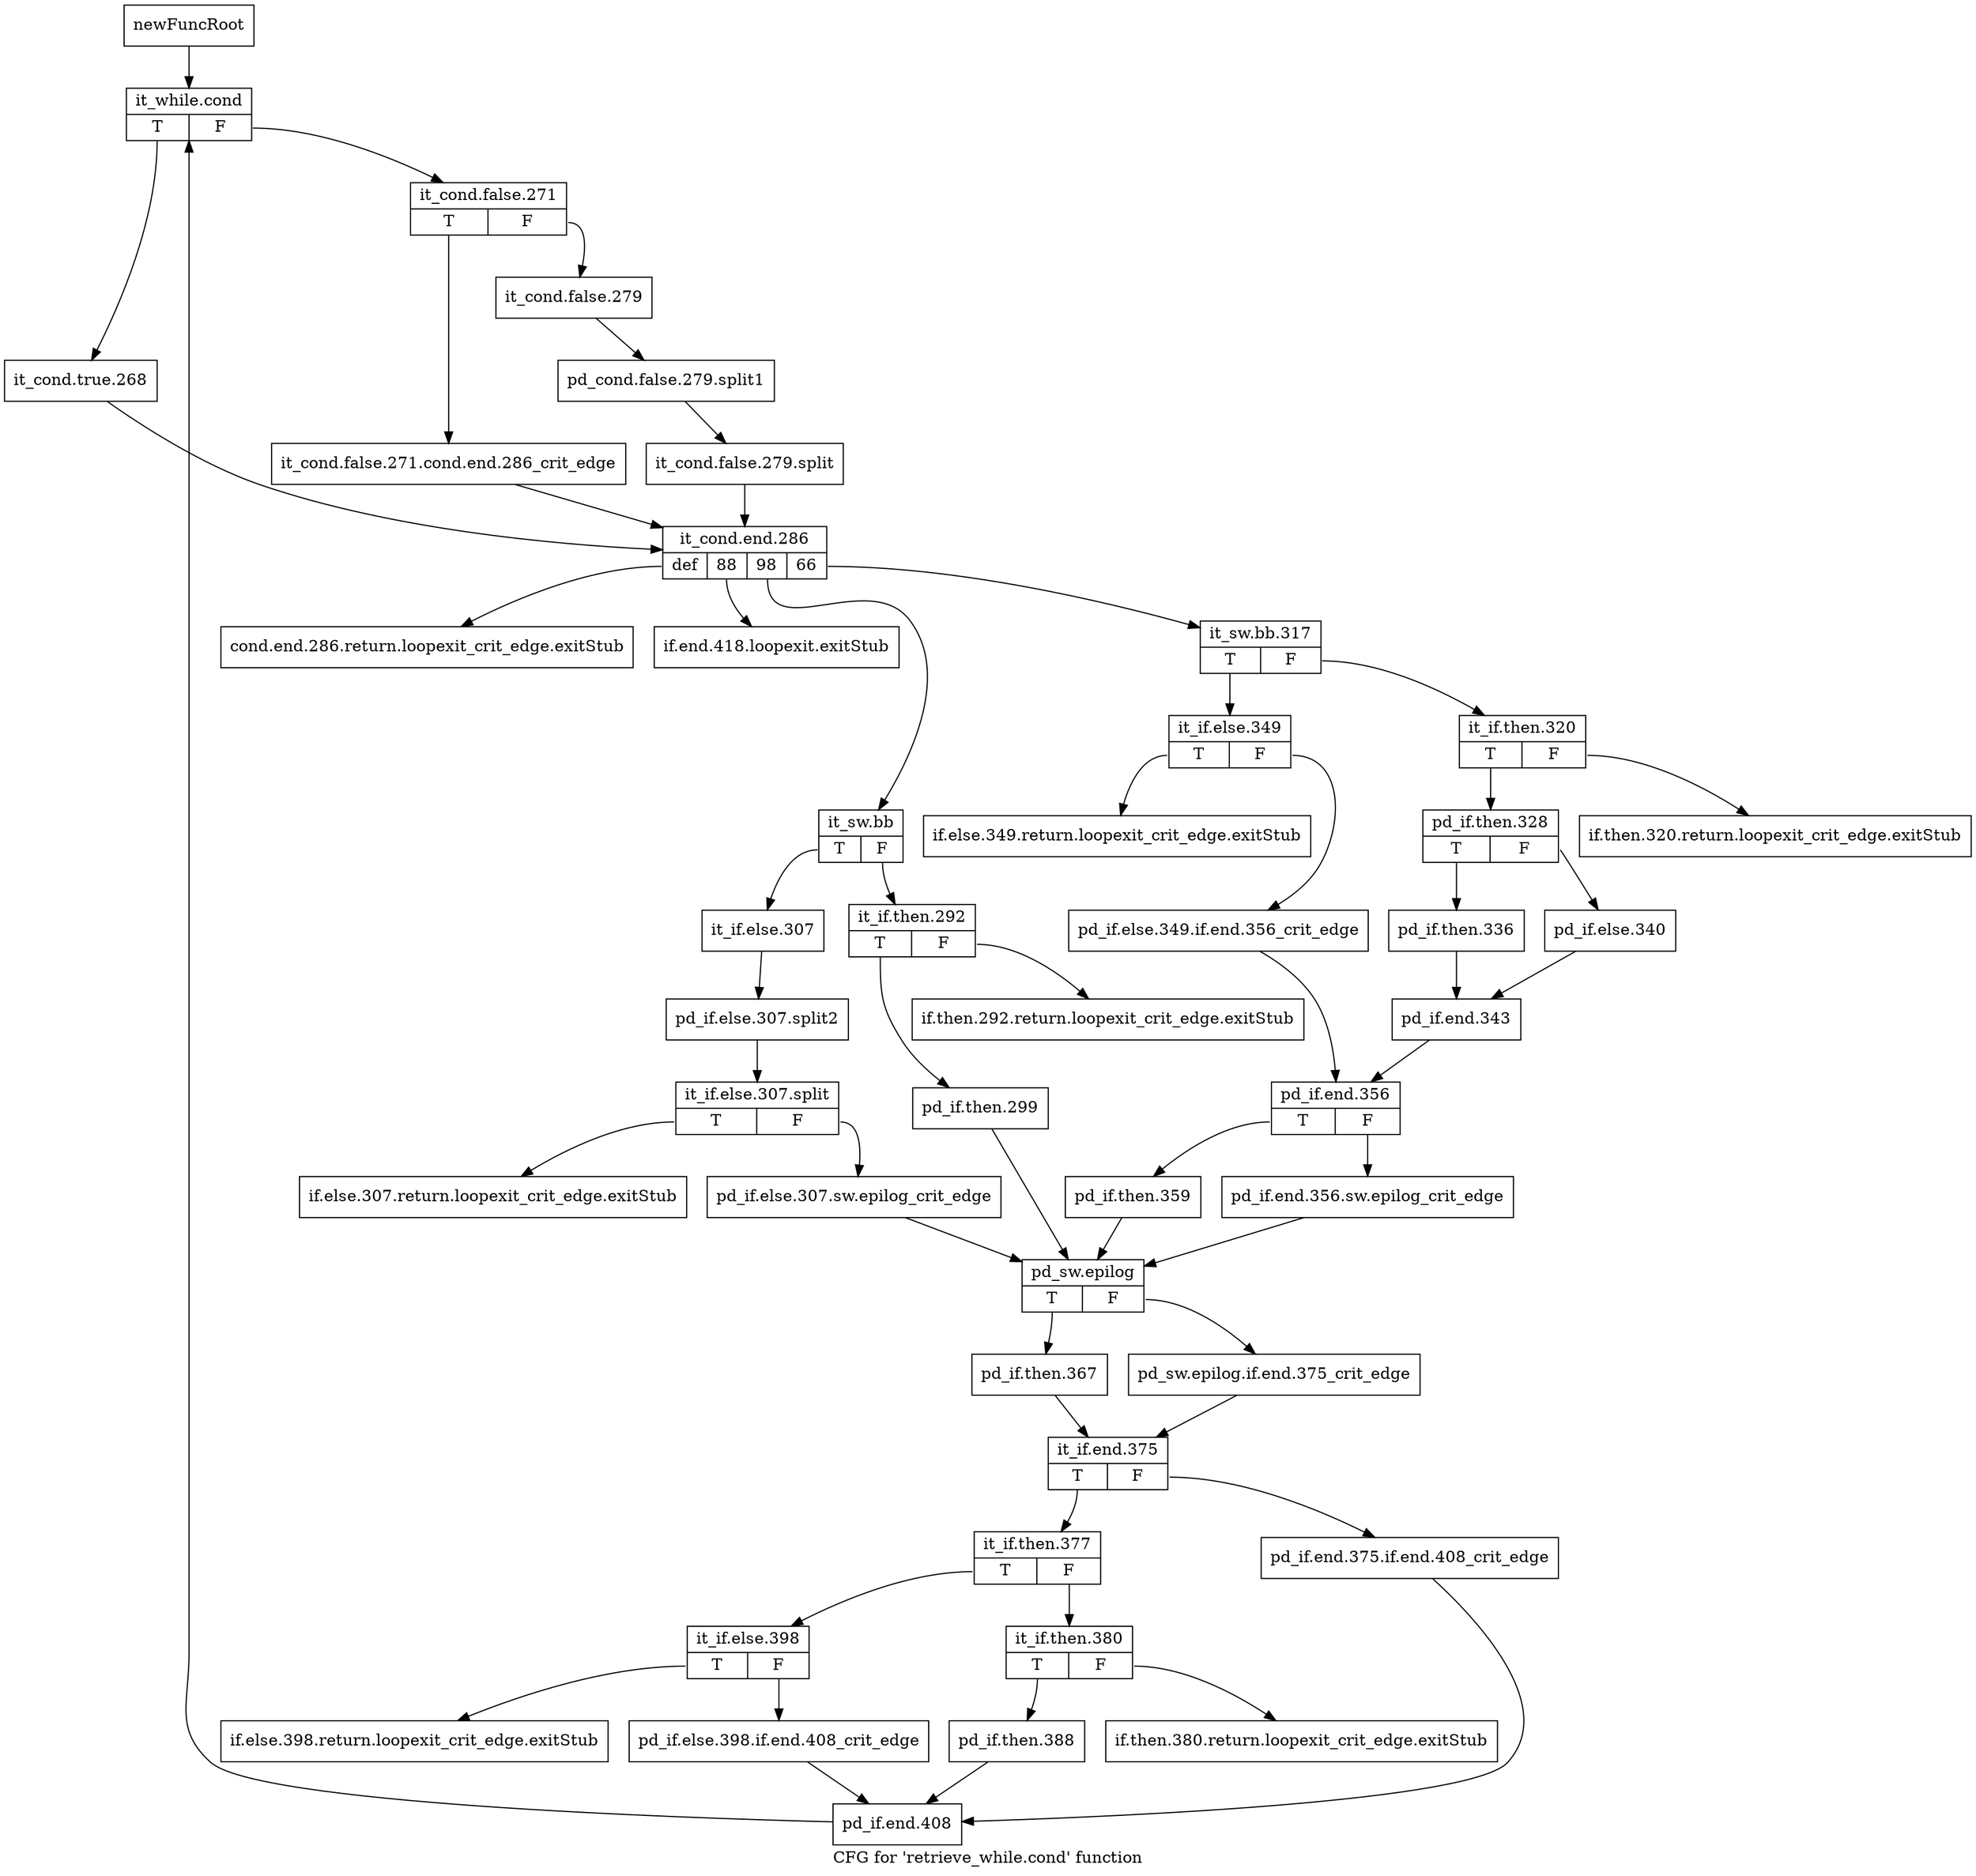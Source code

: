 digraph "CFG for 'retrieve_while.cond' function" {
	label="CFG for 'retrieve_while.cond' function";

	Node0x58a3050 [shape=record,label="{newFuncRoot}"];
	Node0x58a3050 -> Node0x58a3320;
	Node0x58a30a0 [shape=record,label="{cond.end.286.return.loopexit_crit_edge.exitStub}"];
	Node0x58a30f0 [shape=record,label="{if.end.418.loopexit.exitStub}"];
	Node0x58a3140 [shape=record,label="{if.then.320.return.loopexit_crit_edge.exitStub}"];
	Node0x58a3190 [shape=record,label="{if.else.349.return.loopexit_crit_edge.exitStub}"];
	Node0x58a31e0 [shape=record,label="{if.then.292.return.loopexit_crit_edge.exitStub}"];
	Node0x58a3230 [shape=record,label="{if.else.307.return.loopexit_crit_edge.exitStub}"];
	Node0x58a3280 [shape=record,label="{if.then.380.return.loopexit_crit_edge.exitStub}"];
	Node0x58a32d0 [shape=record,label="{if.else.398.return.loopexit_crit_edge.exitStub}"];
	Node0x58a3320 [shape=record,label="{it_while.cond|{<s0>T|<s1>F}}"];
	Node0x58a3320:s0 -> Node0x58a3460;
	Node0x58a3320:s1 -> Node0x58a3370;
	Node0x58a3370 [shape=record,label="{it_cond.false.271|{<s0>T|<s1>F}}"];
	Node0x58a3370:s0 -> Node0x58a3410;
	Node0x58a3370:s1 -> Node0x58a33c0;
	Node0x58a33c0 [shape=record,label="{it_cond.false.279}"];
	Node0x58a33c0 -> Node0x6eb2f70;
	Node0x6eb2f70 [shape=record,label="{pd_cond.false.279.split1}"];
	Node0x6eb2f70 -> Node0x6486010;
	Node0x6486010 [shape=record,label="{it_cond.false.279.split}"];
	Node0x6486010 -> Node0x58a34b0;
	Node0x58a3410 [shape=record,label="{it_cond.false.271.cond.end.286_crit_edge}"];
	Node0x58a3410 -> Node0x58a34b0;
	Node0x58a3460 [shape=record,label="{it_cond.true.268}"];
	Node0x58a3460 -> Node0x58a34b0;
	Node0x58a34b0 [shape=record,label="{it_cond.end.286|{<s0>def|<s1>88|<s2>98|<s3>66}}"];
	Node0x58a34b0:s0 -> Node0x58a30a0;
	Node0x58a34b0:s1 -> Node0x58a30f0;
	Node0x58a34b0:s2 -> Node0x58a3870;
	Node0x58a34b0:s3 -> Node0x58a3500;
	Node0x58a3500 [shape=record,label="{it_sw.bb.317|{<s0>T|<s1>F}}"];
	Node0x58a3500:s0 -> Node0x58a36e0;
	Node0x58a3500:s1 -> Node0x58a3550;
	Node0x58a3550 [shape=record,label="{it_if.then.320|{<s0>T|<s1>F}}"];
	Node0x58a3550:s0 -> Node0x58a35a0;
	Node0x58a3550:s1 -> Node0x58a3140;
	Node0x58a35a0 [shape=record,label="{pd_if.then.328|{<s0>T|<s1>F}}"];
	Node0x58a35a0:s0 -> Node0x58a3640;
	Node0x58a35a0:s1 -> Node0x58a35f0;
	Node0x58a35f0 [shape=record,label="{pd_if.else.340}"];
	Node0x58a35f0 -> Node0x58a3690;
	Node0x58a3640 [shape=record,label="{pd_if.then.336}"];
	Node0x58a3640 -> Node0x58a3690;
	Node0x58a3690 [shape=record,label="{pd_if.end.343}"];
	Node0x58a3690 -> Node0x58a3780;
	Node0x58a36e0 [shape=record,label="{it_if.else.349|{<s0>T|<s1>F}}"];
	Node0x58a36e0:s0 -> Node0x58a3190;
	Node0x58a36e0:s1 -> Node0x58a3730;
	Node0x58a3730 [shape=record,label="{pd_if.else.349.if.end.356_crit_edge}"];
	Node0x58a3730 -> Node0x58a3780;
	Node0x58a3780 [shape=record,label="{pd_if.end.356|{<s0>T|<s1>F}}"];
	Node0x58a3780:s0 -> Node0x58a3820;
	Node0x58a3780:s1 -> Node0x58a37d0;
	Node0x58a37d0 [shape=record,label="{pd_if.end.356.sw.epilog_crit_edge}"];
	Node0x58a37d0 -> Node0x58a3a00;
	Node0x58a3820 [shape=record,label="{pd_if.then.359}"];
	Node0x58a3820 -> Node0x58a3a00;
	Node0x58a3870 [shape=record,label="{it_sw.bb|{<s0>T|<s1>F}}"];
	Node0x58a3870:s0 -> Node0x58a3960;
	Node0x58a3870:s1 -> Node0x58a38c0;
	Node0x58a38c0 [shape=record,label="{it_if.then.292|{<s0>T|<s1>F}}"];
	Node0x58a38c0:s0 -> Node0x58a3910;
	Node0x58a38c0:s1 -> Node0x58a31e0;
	Node0x58a3910 [shape=record,label="{pd_if.then.299}"];
	Node0x58a3910 -> Node0x58a3a00;
	Node0x58a3960 [shape=record,label="{it_if.else.307}"];
	Node0x58a3960 -> Node0x6eb2200;
	Node0x6eb2200 [shape=record,label="{pd_if.else.307.split2}"];
	Node0x6eb2200 -> Node0x6eb2a20;
	Node0x6eb2a20 [shape=record,label="{it_if.else.307.split|{<s0>T|<s1>F}}"];
	Node0x6eb2a20:s0 -> Node0x58a3230;
	Node0x6eb2a20:s1 -> Node0x58a39b0;
	Node0x58a39b0 [shape=record,label="{pd_if.else.307.sw.epilog_crit_edge}"];
	Node0x58a39b0 -> Node0x58a3a00;
	Node0x58a3a00 [shape=record,label="{pd_sw.epilog|{<s0>T|<s1>F}}"];
	Node0x58a3a00:s0 -> Node0x58a3aa0;
	Node0x58a3a00:s1 -> Node0x58a3a50;
	Node0x58a3a50 [shape=record,label="{pd_sw.epilog.if.end.375_crit_edge}"];
	Node0x58a3a50 -> Node0x58a3af0;
	Node0x58a3aa0 [shape=record,label="{pd_if.then.367}"];
	Node0x58a3aa0 -> Node0x58a3af0;
	Node0x58a3af0 [shape=record,label="{it_if.end.375|{<s0>T|<s1>F}}"];
	Node0x58a3af0:s0 -> Node0x58a3b90;
	Node0x58a3af0:s1 -> Node0x58a3b40;
	Node0x58a3b40 [shape=record,label="{pd_if.end.375.if.end.408_crit_edge}"];
	Node0x58a3b40 -> Node0x58a3d20;
	Node0x58a3b90 [shape=record,label="{it_if.then.377|{<s0>T|<s1>F}}"];
	Node0x58a3b90:s0 -> Node0x58a3c80;
	Node0x58a3b90:s1 -> Node0x58a3be0;
	Node0x58a3be0 [shape=record,label="{it_if.then.380|{<s0>T|<s1>F}}"];
	Node0x58a3be0:s0 -> Node0x58a3c30;
	Node0x58a3be0:s1 -> Node0x58a3280;
	Node0x58a3c30 [shape=record,label="{pd_if.then.388}"];
	Node0x58a3c30 -> Node0x58a3d20;
	Node0x58a3c80 [shape=record,label="{it_if.else.398|{<s0>T|<s1>F}}"];
	Node0x58a3c80:s0 -> Node0x58a32d0;
	Node0x58a3c80:s1 -> Node0x58a3cd0;
	Node0x58a3cd0 [shape=record,label="{pd_if.else.398.if.end.408_crit_edge}"];
	Node0x58a3cd0 -> Node0x58a3d20;
	Node0x58a3d20 [shape=record,label="{pd_if.end.408}"];
	Node0x58a3d20 -> Node0x58a3320;
}

